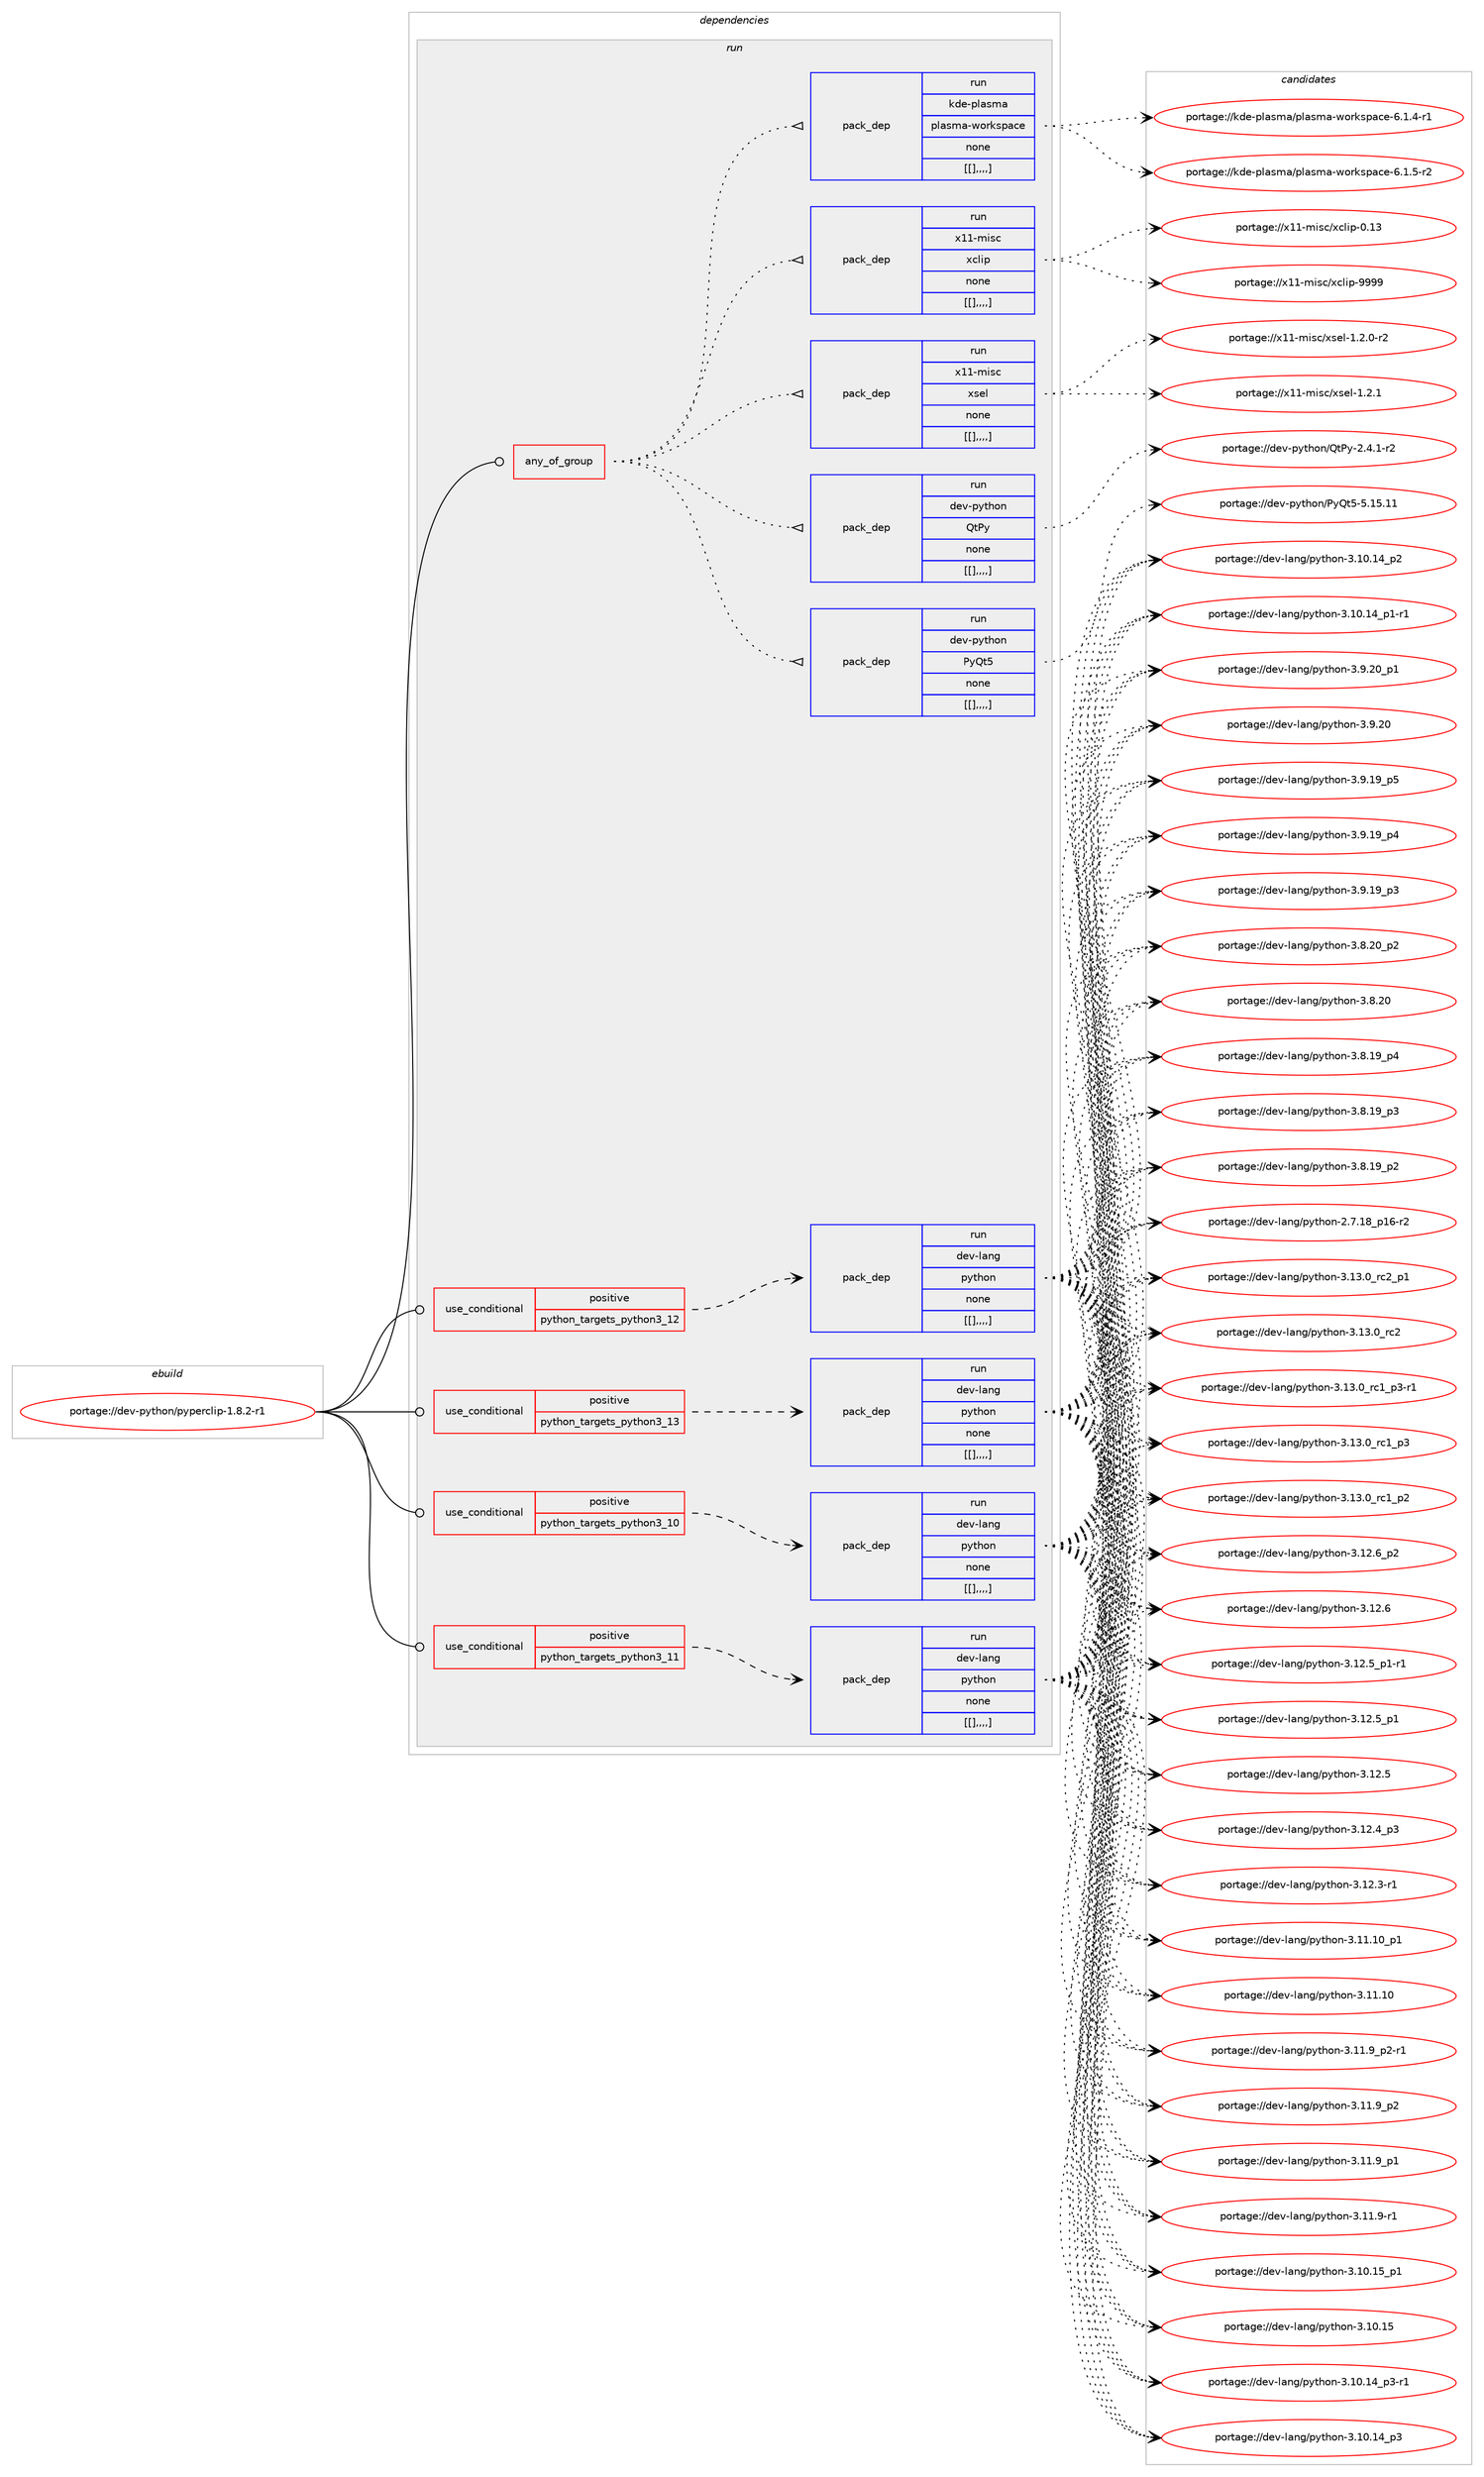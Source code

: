 digraph prolog {

# *************
# Graph options
# *************

newrank=true;
concentrate=true;
compound=true;
graph [rankdir=LR,fontname=Helvetica,fontsize=10,ranksep=1.5];#, ranksep=2.5, nodesep=0.2];
edge  [arrowhead=vee];
node  [fontname=Helvetica,fontsize=10];

# **********
# The ebuild
# **********

subgraph cluster_leftcol {
color=gray;
label=<<i>ebuild</i>>;
id [label="portage://dev-python/pyperclip-1.8.2-r1", color=red, width=4, href="../dev-python/pyperclip-1.8.2-r1.svg"];
}

# ****************
# The dependencies
# ****************

subgraph cluster_midcol {
color=gray;
label=<<i>dependencies</i>>;
subgraph cluster_compile {
fillcolor="#eeeeee";
style=filled;
label=<<i>compile</i>>;
}
subgraph cluster_compileandrun {
fillcolor="#eeeeee";
style=filled;
label=<<i>compile and run</i>>;
}
subgraph cluster_run {
fillcolor="#eeeeee";
style=filled;
label=<<i>run</i>>;
subgraph any1075 {
dependency160134 [label=<<TABLE BORDER="0" CELLBORDER="1" CELLSPACING="0" CELLPADDING="4"><TR><TD CELLPADDING="10">any_of_group</TD></TR></TABLE>>, shape=none, color=red];subgraph pack120105 {
dependency160135 [label=<<TABLE BORDER="0" CELLBORDER="1" CELLSPACING="0" CELLPADDING="4" WIDTH="220"><TR><TD ROWSPAN="6" CELLPADDING="30">pack_dep</TD></TR><TR><TD WIDTH="110">run</TD></TR><TR><TD>x11-misc</TD></TR><TR><TD>xsel</TD></TR><TR><TD>none</TD></TR><TR><TD>[[],,,,]</TD></TR></TABLE>>, shape=none, color=blue];
}
dependency160134:e -> dependency160135:w [weight=20,style="dotted",arrowhead="oinv"];
subgraph pack120106 {
dependency160136 [label=<<TABLE BORDER="0" CELLBORDER="1" CELLSPACING="0" CELLPADDING="4" WIDTH="220"><TR><TD ROWSPAN="6" CELLPADDING="30">pack_dep</TD></TR><TR><TD WIDTH="110">run</TD></TR><TR><TD>x11-misc</TD></TR><TR><TD>xclip</TD></TR><TR><TD>none</TD></TR><TR><TD>[[],,,,]</TD></TR></TABLE>>, shape=none, color=blue];
}
dependency160134:e -> dependency160136:w [weight=20,style="dotted",arrowhead="oinv"];
subgraph pack120107 {
dependency160137 [label=<<TABLE BORDER="0" CELLBORDER="1" CELLSPACING="0" CELLPADDING="4" WIDTH="220"><TR><TD ROWSPAN="6" CELLPADDING="30">pack_dep</TD></TR><TR><TD WIDTH="110">run</TD></TR><TR><TD>kde-plasma</TD></TR><TR><TD>plasma-workspace</TD></TR><TR><TD>none</TD></TR><TR><TD>[[],,,,]</TD></TR></TABLE>>, shape=none, color=blue];
}
dependency160134:e -> dependency160137:w [weight=20,style="dotted",arrowhead="oinv"];
subgraph pack120108 {
dependency160138 [label=<<TABLE BORDER="0" CELLBORDER="1" CELLSPACING="0" CELLPADDING="4" WIDTH="220"><TR><TD ROWSPAN="6" CELLPADDING="30">pack_dep</TD></TR><TR><TD WIDTH="110">run</TD></TR><TR><TD>dev-python</TD></TR><TR><TD>PyQt5</TD></TR><TR><TD>none</TD></TR><TR><TD>[[],,,,]</TD></TR></TABLE>>, shape=none, color=blue];
}
dependency160134:e -> dependency160138:w [weight=20,style="dotted",arrowhead="oinv"];
subgraph pack120109 {
dependency160139 [label=<<TABLE BORDER="0" CELLBORDER="1" CELLSPACING="0" CELLPADDING="4" WIDTH="220"><TR><TD ROWSPAN="6" CELLPADDING="30">pack_dep</TD></TR><TR><TD WIDTH="110">run</TD></TR><TR><TD>dev-python</TD></TR><TR><TD>QtPy</TD></TR><TR><TD>none</TD></TR><TR><TD>[[],,,,]</TD></TR></TABLE>>, shape=none, color=blue];
}
dependency160134:e -> dependency160139:w [weight=20,style="dotted",arrowhead="oinv"];
}
id:e -> dependency160134:w [weight=20,style="solid",arrowhead="odot"];
subgraph cond38804 {
dependency160140 [label=<<TABLE BORDER="0" CELLBORDER="1" CELLSPACING="0" CELLPADDING="4"><TR><TD ROWSPAN="3" CELLPADDING="10">use_conditional</TD></TR><TR><TD>positive</TD></TR><TR><TD>python_targets_python3_10</TD></TR></TABLE>>, shape=none, color=red];
subgraph pack120110 {
dependency160141 [label=<<TABLE BORDER="0" CELLBORDER="1" CELLSPACING="0" CELLPADDING="4" WIDTH="220"><TR><TD ROWSPAN="6" CELLPADDING="30">pack_dep</TD></TR><TR><TD WIDTH="110">run</TD></TR><TR><TD>dev-lang</TD></TR><TR><TD>python</TD></TR><TR><TD>none</TD></TR><TR><TD>[[],,,,]</TD></TR></TABLE>>, shape=none, color=blue];
}
dependency160140:e -> dependency160141:w [weight=20,style="dashed",arrowhead="vee"];
}
id:e -> dependency160140:w [weight=20,style="solid",arrowhead="odot"];
subgraph cond38805 {
dependency160142 [label=<<TABLE BORDER="0" CELLBORDER="1" CELLSPACING="0" CELLPADDING="4"><TR><TD ROWSPAN="3" CELLPADDING="10">use_conditional</TD></TR><TR><TD>positive</TD></TR><TR><TD>python_targets_python3_11</TD></TR></TABLE>>, shape=none, color=red];
subgraph pack120111 {
dependency160143 [label=<<TABLE BORDER="0" CELLBORDER="1" CELLSPACING="0" CELLPADDING="4" WIDTH="220"><TR><TD ROWSPAN="6" CELLPADDING="30">pack_dep</TD></TR><TR><TD WIDTH="110">run</TD></TR><TR><TD>dev-lang</TD></TR><TR><TD>python</TD></TR><TR><TD>none</TD></TR><TR><TD>[[],,,,]</TD></TR></TABLE>>, shape=none, color=blue];
}
dependency160142:e -> dependency160143:w [weight=20,style="dashed",arrowhead="vee"];
}
id:e -> dependency160142:w [weight=20,style="solid",arrowhead="odot"];
subgraph cond38806 {
dependency160144 [label=<<TABLE BORDER="0" CELLBORDER="1" CELLSPACING="0" CELLPADDING="4"><TR><TD ROWSPAN="3" CELLPADDING="10">use_conditional</TD></TR><TR><TD>positive</TD></TR><TR><TD>python_targets_python3_12</TD></TR></TABLE>>, shape=none, color=red];
subgraph pack120112 {
dependency160145 [label=<<TABLE BORDER="0" CELLBORDER="1" CELLSPACING="0" CELLPADDING="4" WIDTH="220"><TR><TD ROWSPAN="6" CELLPADDING="30">pack_dep</TD></TR><TR><TD WIDTH="110">run</TD></TR><TR><TD>dev-lang</TD></TR><TR><TD>python</TD></TR><TR><TD>none</TD></TR><TR><TD>[[],,,,]</TD></TR></TABLE>>, shape=none, color=blue];
}
dependency160144:e -> dependency160145:w [weight=20,style="dashed",arrowhead="vee"];
}
id:e -> dependency160144:w [weight=20,style="solid",arrowhead="odot"];
subgraph cond38807 {
dependency160146 [label=<<TABLE BORDER="0" CELLBORDER="1" CELLSPACING="0" CELLPADDING="4"><TR><TD ROWSPAN="3" CELLPADDING="10">use_conditional</TD></TR><TR><TD>positive</TD></TR><TR><TD>python_targets_python3_13</TD></TR></TABLE>>, shape=none, color=red];
subgraph pack120113 {
dependency160147 [label=<<TABLE BORDER="0" CELLBORDER="1" CELLSPACING="0" CELLPADDING="4" WIDTH="220"><TR><TD ROWSPAN="6" CELLPADDING="30">pack_dep</TD></TR><TR><TD WIDTH="110">run</TD></TR><TR><TD>dev-lang</TD></TR><TR><TD>python</TD></TR><TR><TD>none</TD></TR><TR><TD>[[],,,,]</TD></TR></TABLE>>, shape=none, color=blue];
}
dependency160146:e -> dependency160147:w [weight=20,style="dashed",arrowhead="vee"];
}
id:e -> dependency160146:w [weight=20,style="solid",arrowhead="odot"];
}
}

# **************
# The candidates
# **************

subgraph cluster_choices {
rank=same;
color=gray;
label=<<i>candidates</i>>;

subgraph choice120105 {
color=black;
nodesep=1;
choice1204949451091051159947120115101108454946504649 [label="portage://x11-misc/xsel-1.2.1", color=red, width=4,href="../x11-misc/xsel-1.2.1.svg"];
choice12049494510910511599471201151011084549465046484511450 [label="portage://x11-misc/xsel-1.2.0-r2", color=red, width=4,href="../x11-misc/xsel-1.2.0-r2.svg"];
dependency160135:e -> choice1204949451091051159947120115101108454946504649:w [style=dotted,weight="100"];
dependency160135:e -> choice12049494510910511599471201151011084549465046484511450:w [style=dotted,weight="100"];
}
subgraph choice120106 {
color=black;
nodesep=1;
choice1204949451091051159947120991081051124557575757 [label="portage://x11-misc/xclip-9999", color=red, width=4,href="../x11-misc/xclip-9999.svg"];
choice1204949451091051159947120991081051124548464951 [label="portage://x11-misc/xclip-0.13", color=red, width=4,href="../x11-misc/xclip-0.13.svg"];
dependency160136:e -> choice1204949451091051159947120991081051124557575757:w [style=dotted,weight="100"];
dependency160136:e -> choice1204949451091051159947120991081051124548464951:w [style=dotted,weight="100"];
}
subgraph choice120107 {
color=black;
nodesep=1;
choice1071001014511210897115109974711210897115109974511911111410711511297991014554464946534511450 [label="portage://kde-plasma/plasma-workspace-6.1.5-r2", color=red, width=4,href="../kde-plasma/plasma-workspace-6.1.5-r2.svg"];
choice1071001014511210897115109974711210897115109974511911111410711511297991014554464946524511449 [label="portage://kde-plasma/plasma-workspace-6.1.4-r1", color=red, width=4,href="../kde-plasma/plasma-workspace-6.1.4-r1.svg"];
dependency160137:e -> choice1071001014511210897115109974711210897115109974511911111410711511297991014554464946534511450:w [style=dotted,weight="100"];
dependency160137:e -> choice1071001014511210897115109974711210897115109974511911111410711511297991014554464946524511449:w [style=dotted,weight="100"];
}
subgraph choice120108 {
color=black;
nodesep=1;
choice10010111845112121116104111110478012181116534553464953464949 [label="portage://dev-python/PyQt5-5.15.11", color=red, width=4,href="../dev-python/PyQt5-5.15.11.svg"];
dependency160138:e -> choice10010111845112121116104111110478012181116534553464953464949:w [style=dotted,weight="100"];
}
subgraph choice120109 {
color=black;
nodesep=1;
choice100101118451121211161041111104781116801214550465246494511450 [label="portage://dev-python/QtPy-2.4.1-r2", color=red, width=4,href="../dev-python/QtPy-2.4.1-r2.svg"];
dependency160139:e -> choice100101118451121211161041111104781116801214550465246494511450:w [style=dotted,weight="100"];
}
subgraph choice120110 {
color=black;
nodesep=1;
choice100101118451089711010347112121116104111110455146495146489511499509511249 [label="portage://dev-lang/python-3.13.0_rc2_p1", color=red, width=4,href="../dev-lang/python-3.13.0_rc2_p1.svg"];
choice10010111845108971101034711212111610411111045514649514648951149950 [label="portage://dev-lang/python-3.13.0_rc2", color=red, width=4,href="../dev-lang/python-3.13.0_rc2.svg"];
choice1001011184510897110103471121211161041111104551464951464895114994995112514511449 [label="portage://dev-lang/python-3.13.0_rc1_p3-r1", color=red, width=4,href="../dev-lang/python-3.13.0_rc1_p3-r1.svg"];
choice100101118451089711010347112121116104111110455146495146489511499499511251 [label="portage://dev-lang/python-3.13.0_rc1_p3", color=red, width=4,href="../dev-lang/python-3.13.0_rc1_p3.svg"];
choice100101118451089711010347112121116104111110455146495146489511499499511250 [label="portage://dev-lang/python-3.13.0_rc1_p2", color=red, width=4,href="../dev-lang/python-3.13.0_rc1_p2.svg"];
choice100101118451089711010347112121116104111110455146495046549511250 [label="portage://dev-lang/python-3.12.6_p2", color=red, width=4,href="../dev-lang/python-3.12.6_p2.svg"];
choice10010111845108971101034711212111610411111045514649504654 [label="portage://dev-lang/python-3.12.6", color=red, width=4,href="../dev-lang/python-3.12.6.svg"];
choice1001011184510897110103471121211161041111104551464950465395112494511449 [label="portage://dev-lang/python-3.12.5_p1-r1", color=red, width=4,href="../dev-lang/python-3.12.5_p1-r1.svg"];
choice100101118451089711010347112121116104111110455146495046539511249 [label="portage://dev-lang/python-3.12.5_p1", color=red, width=4,href="../dev-lang/python-3.12.5_p1.svg"];
choice10010111845108971101034711212111610411111045514649504653 [label="portage://dev-lang/python-3.12.5", color=red, width=4,href="../dev-lang/python-3.12.5.svg"];
choice100101118451089711010347112121116104111110455146495046529511251 [label="portage://dev-lang/python-3.12.4_p3", color=red, width=4,href="../dev-lang/python-3.12.4_p3.svg"];
choice100101118451089711010347112121116104111110455146495046514511449 [label="portage://dev-lang/python-3.12.3-r1", color=red, width=4,href="../dev-lang/python-3.12.3-r1.svg"];
choice10010111845108971101034711212111610411111045514649494649489511249 [label="portage://dev-lang/python-3.11.10_p1", color=red, width=4,href="../dev-lang/python-3.11.10_p1.svg"];
choice1001011184510897110103471121211161041111104551464949464948 [label="portage://dev-lang/python-3.11.10", color=red, width=4,href="../dev-lang/python-3.11.10.svg"];
choice1001011184510897110103471121211161041111104551464949465795112504511449 [label="portage://dev-lang/python-3.11.9_p2-r1", color=red, width=4,href="../dev-lang/python-3.11.9_p2-r1.svg"];
choice100101118451089711010347112121116104111110455146494946579511250 [label="portage://dev-lang/python-3.11.9_p2", color=red, width=4,href="../dev-lang/python-3.11.9_p2.svg"];
choice100101118451089711010347112121116104111110455146494946579511249 [label="portage://dev-lang/python-3.11.9_p1", color=red, width=4,href="../dev-lang/python-3.11.9_p1.svg"];
choice100101118451089711010347112121116104111110455146494946574511449 [label="portage://dev-lang/python-3.11.9-r1", color=red, width=4,href="../dev-lang/python-3.11.9-r1.svg"];
choice10010111845108971101034711212111610411111045514649484649539511249 [label="portage://dev-lang/python-3.10.15_p1", color=red, width=4,href="../dev-lang/python-3.10.15_p1.svg"];
choice1001011184510897110103471121211161041111104551464948464953 [label="portage://dev-lang/python-3.10.15", color=red, width=4,href="../dev-lang/python-3.10.15.svg"];
choice100101118451089711010347112121116104111110455146494846495295112514511449 [label="portage://dev-lang/python-3.10.14_p3-r1", color=red, width=4,href="../dev-lang/python-3.10.14_p3-r1.svg"];
choice10010111845108971101034711212111610411111045514649484649529511251 [label="portage://dev-lang/python-3.10.14_p3", color=red, width=4,href="../dev-lang/python-3.10.14_p3.svg"];
choice10010111845108971101034711212111610411111045514649484649529511250 [label="portage://dev-lang/python-3.10.14_p2", color=red, width=4,href="../dev-lang/python-3.10.14_p2.svg"];
choice100101118451089711010347112121116104111110455146494846495295112494511449 [label="portage://dev-lang/python-3.10.14_p1-r1", color=red, width=4,href="../dev-lang/python-3.10.14_p1-r1.svg"];
choice100101118451089711010347112121116104111110455146574650489511249 [label="portage://dev-lang/python-3.9.20_p1", color=red, width=4,href="../dev-lang/python-3.9.20_p1.svg"];
choice10010111845108971101034711212111610411111045514657465048 [label="portage://dev-lang/python-3.9.20", color=red, width=4,href="../dev-lang/python-3.9.20.svg"];
choice100101118451089711010347112121116104111110455146574649579511253 [label="portage://dev-lang/python-3.9.19_p5", color=red, width=4,href="../dev-lang/python-3.9.19_p5.svg"];
choice100101118451089711010347112121116104111110455146574649579511252 [label="portage://dev-lang/python-3.9.19_p4", color=red, width=4,href="../dev-lang/python-3.9.19_p4.svg"];
choice100101118451089711010347112121116104111110455146574649579511251 [label="portage://dev-lang/python-3.9.19_p3", color=red, width=4,href="../dev-lang/python-3.9.19_p3.svg"];
choice100101118451089711010347112121116104111110455146564650489511250 [label="portage://dev-lang/python-3.8.20_p2", color=red, width=4,href="../dev-lang/python-3.8.20_p2.svg"];
choice10010111845108971101034711212111610411111045514656465048 [label="portage://dev-lang/python-3.8.20", color=red, width=4,href="../dev-lang/python-3.8.20.svg"];
choice100101118451089711010347112121116104111110455146564649579511252 [label="portage://dev-lang/python-3.8.19_p4", color=red, width=4,href="../dev-lang/python-3.8.19_p4.svg"];
choice100101118451089711010347112121116104111110455146564649579511251 [label="portage://dev-lang/python-3.8.19_p3", color=red, width=4,href="../dev-lang/python-3.8.19_p3.svg"];
choice100101118451089711010347112121116104111110455146564649579511250 [label="portage://dev-lang/python-3.8.19_p2", color=red, width=4,href="../dev-lang/python-3.8.19_p2.svg"];
choice100101118451089711010347112121116104111110455046554649569511249544511450 [label="portage://dev-lang/python-2.7.18_p16-r2", color=red, width=4,href="../dev-lang/python-2.7.18_p16-r2.svg"];
dependency160141:e -> choice100101118451089711010347112121116104111110455146495146489511499509511249:w [style=dotted,weight="100"];
dependency160141:e -> choice10010111845108971101034711212111610411111045514649514648951149950:w [style=dotted,weight="100"];
dependency160141:e -> choice1001011184510897110103471121211161041111104551464951464895114994995112514511449:w [style=dotted,weight="100"];
dependency160141:e -> choice100101118451089711010347112121116104111110455146495146489511499499511251:w [style=dotted,weight="100"];
dependency160141:e -> choice100101118451089711010347112121116104111110455146495146489511499499511250:w [style=dotted,weight="100"];
dependency160141:e -> choice100101118451089711010347112121116104111110455146495046549511250:w [style=dotted,weight="100"];
dependency160141:e -> choice10010111845108971101034711212111610411111045514649504654:w [style=dotted,weight="100"];
dependency160141:e -> choice1001011184510897110103471121211161041111104551464950465395112494511449:w [style=dotted,weight="100"];
dependency160141:e -> choice100101118451089711010347112121116104111110455146495046539511249:w [style=dotted,weight="100"];
dependency160141:e -> choice10010111845108971101034711212111610411111045514649504653:w [style=dotted,weight="100"];
dependency160141:e -> choice100101118451089711010347112121116104111110455146495046529511251:w [style=dotted,weight="100"];
dependency160141:e -> choice100101118451089711010347112121116104111110455146495046514511449:w [style=dotted,weight="100"];
dependency160141:e -> choice10010111845108971101034711212111610411111045514649494649489511249:w [style=dotted,weight="100"];
dependency160141:e -> choice1001011184510897110103471121211161041111104551464949464948:w [style=dotted,weight="100"];
dependency160141:e -> choice1001011184510897110103471121211161041111104551464949465795112504511449:w [style=dotted,weight="100"];
dependency160141:e -> choice100101118451089711010347112121116104111110455146494946579511250:w [style=dotted,weight="100"];
dependency160141:e -> choice100101118451089711010347112121116104111110455146494946579511249:w [style=dotted,weight="100"];
dependency160141:e -> choice100101118451089711010347112121116104111110455146494946574511449:w [style=dotted,weight="100"];
dependency160141:e -> choice10010111845108971101034711212111610411111045514649484649539511249:w [style=dotted,weight="100"];
dependency160141:e -> choice1001011184510897110103471121211161041111104551464948464953:w [style=dotted,weight="100"];
dependency160141:e -> choice100101118451089711010347112121116104111110455146494846495295112514511449:w [style=dotted,weight="100"];
dependency160141:e -> choice10010111845108971101034711212111610411111045514649484649529511251:w [style=dotted,weight="100"];
dependency160141:e -> choice10010111845108971101034711212111610411111045514649484649529511250:w [style=dotted,weight="100"];
dependency160141:e -> choice100101118451089711010347112121116104111110455146494846495295112494511449:w [style=dotted,weight="100"];
dependency160141:e -> choice100101118451089711010347112121116104111110455146574650489511249:w [style=dotted,weight="100"];
dependency160141:e -> choice10010111845108971101034711212111610411111045514657465048:w [style=dotted,weight="100"];
dependency160141:e -> choice100101118451089711010347112121116104111110455146574649579511253:w [style=dotted,weight="100"];
dependency160141:e -> choice100101118451089711010347112121116104111110455146574649579511252:w [style=dotted,weight="100"];
dependency160141:e -> choice100101118451089711010347112121116104111110455146574649579511251:w [style=dotted,weight="100"];
dependency160141:e -> choice100101118451089711010347112121116104111110455146564650489511250:w [style=dotted,weight="100"];
dependency160141:e -> choice10010111845108971101034711212111610411111045514656465048:w [style=dotted,weight="100"];
dependency160141:e -> choice100101118451089711010347112121116104111110455146564649579511252:w [style=dotted,weight="100"];
dependency160141:e -> choice100101118451089711010347112121116104111110455146564649579511251:w [style=dotted,weight="100"];
dependency160141:e -> choice100101118451089711010347112121116104111110455146564649579511250:w [style=dotted,weight="100"];
dependency160141:e -> choice100101118451089711010347112121116104111110455046554649569511249544511450:w [style=dotted,weight="100"];
}
subgraph choice120111 {
color=black;
nodesep=1;
choice100101118451089711010347112121116104111110455146495146489511499509511249 [label="portage://dev-lang/python-3.13.0_rc2_p1", color=red, width=4,href="../dev-lang/python-3.13.0_rc2_p1.svg"];
choice10010111845108971101034711212111610411111045514649514648951149950 [label="portage://dev-lang/python-3.13.0_rc2", color=red, width=4,href="../dev-lang/python-3.13.0_rc2.svg"];
choice1001011184510897110103471121211161041111104551464951464895114994995112514511449 [label="portage://dev-lang/python-3.13.0_rc1_p3-r1", color=red, width=4,href="../dev-lang/python-3.13.0_rc1_p3-r1.svg"];
choice100101118451089711010347112121116104111110455146495146489511499499511251 [label="portage://dev-lang/python-3.13.0_rc1_p3", color=red, width=4,href="../dev-lang/python-3.13.0_rc1_p3.svg"];
choice100101118451089711010347112121116104111110455146495146489511499499511250 [label="portage://dev-lang/python-3.13.0_rc1_p2", color=red, width=4,href="../dev-lang/python-3.13.0_rc1_p2.svg"];
choice100101118451089711010347112121116104111110455146495046549511250 [label="portage://dev-lang/python-3.12.6_p2", color=red, width=4,href="../dev-lang/python-3.12.6_p2.svg"];
choice10010111845108971101034711212111610411111045514649504654 [label="portage://dev-lang/python-3.12.6", color=red, width=4,href="../dev-lang/python-3.12.6.svg"];
choice1001011184510897110103471121211161041111104551464950465395112494511449 [label="portage://dev-lang/python-3.12.5_p1-r1", color=red, width=4,href="../dev-lang/python-3.12.5_p1-r1.svg"];
choice100101118451089711010347112121116104111110455146495046539511249 [label="portage://dev-lang/python-3.12.5_p1", color=red, width=4,href="../dev-lang/python-3.12.5_p1.svg"];
choice10010111845108971101034711212111610411111045514649504653 [label="portage://dev-lang/python-3.12.5", color=red, width=4,href="../dev-lang/python-3.12.5.svg"];
choice100101118451089711010347112121116104111110455146495046529511251 [label="portage://dev-lang/python-3.12.4_p3", color=red, width=4,href="../dev-lang/python-3.12.4_p3.svg"];
choice100101118451089711010347112121116104111110455146495046514511449 [label="portage://dev-lang/python-3.12.3-r1", color=red, width=4,href="../dev-lang/python-3.12.3-r1.svg"];
choice10010111845108971101034711212111610411111045514649494649489511249 [label="portage://dev-lang/python-3.11.10_p1", color=red, width=4,href="../dev-lang/python-3.11.10_p1.svg"];
choice1001011184510897110103471121211161041111104551464949464948 [label="portage://dev-lang/python-3.11.10", color=red, width=4,href="../dev-lang/python-3.11.10.svg"];
choice1001011184510897110103471121211161041111104551464949465795112504511449 [label="portage://dev-lang/python-3.11.9_p2-r1", color=red, width=4,href="../dev-lang/python-3.11.9_p2-r1.svg"];
choice100101118451089711010347112121116104111110455146494946579511250 [label="portage://dev-lang/python-3.11.9_p2", color=red, width=4,href="../dev-lang/python-3.11.9_p2.svg"];
choice100101118451089711010347112121116104111110455146494946579511249 [label="portage://dev-lang/python-3.11.9_p1", color=red, width=4,href="../dev-lang/python-3.11.9_p1.svg"];
choice100101118451089711010347112121116104111110455146494946574511449 [label="portage://dev-lang/python-3.11.9-r1", color=red, width=4,href="../dev-lang/python-3.11.9-r1.svg"];
choice10010111845108971101034711212111610411111045514649484649539511249 [label="portage://dev-lang/python-3.10.15_p1", color=red, width=4,href="../dev-lang/python-3.10.15_p1.svg"];
choice1001011184510897110103471121211161041111104551464948464953 [label="portage://dev-lang/python-3.10.15", color=red, width=4,href="../dev-lang/python-3.10.15.svg"];
choice100101118451089711010347112121116104111110455146494846495295112514511449 [label="portage://dev-lang/python-3.10.14_p3-r1", color=red, width=4,href="../dev-lang/python-3.10.14_p3-r1.svg"];
choice10010111845108971101034711212111610411111045514649484649529511251 [label="portage://dev-lang/python-3.10.14_p3", color=red, width=4,href="../dev-lang/python-3.10.14_p3.svg"];
choice10010111845108971101034711212111610411111045514649484649529511250 [label="portage://dev-lang/python-3.10.14_p2", color=red, width=4,href="../dev-lang/python-3.10.14_p2.svg"];
choice100101118451089711010347112121116104111110455146494846495295112494511449 [label="portage://dev-lang/python-3.10.14_p1-r1", color=red, width=4,href="../dev-lang/python-3.10.14_p1-r1.svg"];
choice100101118451089711010347112121116104111110455146574650489511249 [label="portage://dev-lang/python-3.9.20_p1", color=red, width=4,href="../dev-lang/python-3.9.20_p1.svg"];
choice10010111845108971101034711212111610411111045514657465048 [label="portage://dev-lang/python-3.9.20", color=red, width=4,href="../dev-lang/python-3.9.20.svg"];
choice100101118451089711010347112121116104111110455146574649579511253 [label="portage://dev-lang/python-3.9.19_p5", color=red, width=4,href="../dev-lang/python-3.9.19_p5.svg"];
choice100101118451089711010347112121116104111110455146574649579511252 [label="portage://dev-lang/python-3.9.19_p4", color=red, width=4,href="../dev-lang/python-3.9.19_p4.svg"];
choice100101118451089711010347112121116104111110455146574649579511251 [label="portage://dev-lang/python-3.9.19_p3", color=red, width=4,href="../dev-lang/python-3.9.19_p3.svg"];
choice100101118451089711010347112121116104111110455146564650489511250 [label="portage://dev-lang/python-3.8.20_p2", color=red, width=4,href="../dev-lang/python-3.8.20_p2.svg"];
choice10010111845108971101034711212111610411111045514656465048 [label="portage://dev-lang/python-3.8.20", color=red, width=4,href="../dev-lang/python-3.8.20.svg"];
choice100101118451089711010347112121116104111110455146564649579511252 [label="portage://dev-lang/python-3.8.19_p4", color=red, width=4,href="../dev-lang/python-3.8.19_p4.svg"];
choice100101118451089711010347112121116104111110455146564649579511251 [label="portage://dev-lang/python-3.8.19_p3", color=red, width=4,href="../dev-lang/python-3.8.19_p3.svg"];
choice100101118451089711010347112121116104111110455146564649579511250 [label="portage://dev-lang/python-3.8.19_p2", color=red, width=4,href="../dev-lang/python-3.8.19_p2.svg"];
choice100101118451089711010347112121116104111110455046554649569511249544511450 [label="portage://dev-lang/python-2.7.18_p16-r2", color=red, width=4,href="../dev-lang/python-2.7.18_p16-r2.svg"];
dependency160143:e -> choice100101118451089711010347112121116104111110455146495146489511499509511249:w [style=dotted,weight="100"];
dependency160143:e -> choice10010111845108971101034711212111610411111045514649514648951149950:w [style=dotted,weight="100"];
dependency160143:e -> choice1001011184510897110103471121211161041111104551464951464895114994995112514511449:w [style=dotted,weight="100"];
dependency160143:e -> choice100101118451089711010347112121116104111110455146495146489511499499511251:w [style=dotted,weight="100"];
dependency160143:e -> choice100101118451089711010347112121116104111110455146495146489511499499511250:w [style=dotted,weight="100"];
dependency160143:e -> choice100101118451089711010347112121116104111110455146495046549511250:w [style=dotted,weight="100"];
dependency160143:e -> choice10010111845108971101034711212111610411111045514649504654:w [style=dotted,weight="100"];
dependency160143:e -> choice1001011184510897110103471121211161041111104551464950465395112494511449:w [style=dotted,weight="100"];
dependency160143:e -> choice100101118451089711010347112121116104111110455146495046539511249:w [style=dotted,weight="100"];
dependency160143:e -> choice10010111845108971101034711212111610411111045514649504653:w [style=dotted,weight="100"];
dependency160143:e -> choice100101118451089711010347112121116104111110455146495046529511251:w [style=dotted,weight="100"];
dependency160143:e -> choice100101118451089711010347112121116104111110455146495046514511449:w [style=dotted,weight="100"];
dependency160143:e -> choice10010111845108971101034711212111610411111045514649494649489511249:w [style=dotted,weight="100"];
dependency160143:e -> choice1001011184510897110103471121211161041111104551464949464948:w [style=dotted,weight="100"];
dependency160143:e -> choice1001011184510897110103471121211161041111104551464949465795112504511449:w [style=dotted,weight="100"];
dependency160143:e -> choice100101118451089711010347112121116104111110455146494946579511250:w [style=dotted,weight="100"];
dependency160143:e -> choice100101118451089711010347112121116104111110455146494946579511249:w [style=dotted,weight="100"];
dependency160143:e -> choice100101118451089711010347112121116104111110455146494946574511449:w [style=dotted,weight="100"];
dependency160143:e -> choice10010111845108971101034711212111610411111045514649484649539511249:w [style=dotted,weight="100"];
dependency160143:e -> choice1001011184510897110103471121211161041111104551464948464953:w [style=dotted,weight="100"];
dependency160143:e -> choice100101118451089711010347112121116104111110455146494846495295112514511449:w [style=dotted,weight="100"];
dependency160143:e -> choice10010111845108971101034711212111610411111045514649484649529511251:w [style=dotted,weight="100"];
dependency160143:e -> choice10010111845108971101034711212111610411111045514649484649529511250:w [style=dotted,weight="100"];
dependency160143:e -> choice100101118451089711010347112121116104111110455146494846495295112494511449:w [style=dotted,weight="100"];
dependency160143:e -> choice100101118451089711010347112121116104111110455146574650489511249:w [style=dotted,weight="100"];
dependency160143:e -> choice10010111845108971101034711212111610411111045514657465048:w [style=dotted,weight="100"];
dependency160143:e -> choice100101118451089711010347112121116104111110455146574649579511253:w [style=dotted,weight="100"];
dependency160143:e -> choice100101118451089711010347112121116104111110455146574649579511252:w [style=dotted,weight="100"];
dependency160143:e -> choice100101118451089711010347112121116104111110455146574649579511251:w [style=dotted,weight="100"];
dependency160143:e -> choice100101118451089711010347112121116104111110455146564650489511250:w [style=dotted,weight="100"];
dependency160143:e -> choice10010111845108971101034711212111610411111045514656465048:w [style=dotted,weight="100"];
dependency160143:e -> choice100101118451089711010347112121116104111110455146564649579511252:w [style=dotted,weight="100"];
dependency160143:e -> choice100101118451089711010347112121116104111110455146564649579511251:w [style=dotted,weight="100"];
dependency160143:e -> choice100101118451089711010347112121116104111110455146564649579511250:w [style=dotted,weight="100"];
dependency160143:e -> choice100101118451089711010347112121116104111110455046554649569511249544511450:w [style=dotted,weight="100"];
}
subgraph choice120112 {
color=black;
nodesep=1;
choice100101118451089711010347112121116104111110455146495146489511499509511249 [label="portage://dev-lang/python-3.13.0_rc2_p1", color=red, width=4,href="../dev-lang/python-3.13.0_rc2_p1.svg"];
choice10010111845108971101034711212111610411111045514649514648951149950 [label="portage://dev-lang/python-3.13.0_rc2", color=red, width=4,href="../dev-lang/python-3.13.0_rc2.svg"];
choice1001011184510897110103471121211161041111104551464951464895114994995112514511449 [label="portage://dev-lang/python-3.13.0_rc1_p3-r1", color=red, width=4,href="../dev-lang/python-3.13.0_rc1_p3-r1.svg"];
choice100101118451089711010347112121116104111110455146495146489511499499511251 [label="portage://dev-lang/python-3.13.0_rc1_p3", color=red, width=4,href="../dev-lang/python-3.13.0_rc1_p3.svg"];
choice100101118451089711010347112121116104111110455146495146489511499499511250 [label="portage://dev-lang/python-3.13.0_rc1_p2", color=red, width=4,href="../dev-lang/python-3.13.0_rc1_p2.svg"];
choice100101118451089711010347112121116104111110455146495046549511250 [label="portage://dev-lang/python-3.12.6_p2", color=red, width=4,href="../dev-lang/python-3.12.6_p2.svg"];
choice10010111845108971101034711212111610411111045514649504654 [label="portage://dev-lang/python-3.12.6", color=red, width=4,href="../dev-lang/python-3.12.6.svg"];
choice1001011184510897110103471121211161041111104551464950465395112494511449 [label="portage://dev-lang/python-3.12.5_p1-r1", color=red, width=4,href="../dev-lang/python-3.12.5_p1-r1.svg"];
choice100101118451089711010347112121116104111110455146495046539511249 [label="portage://dev-lang/python-3.12.5_p1", color=red, width=4,href="../dev-lang/python-3.12.5_p1.svg"];
choice10010111845108971101034711212111610411111045514649504653 [label="portage://dev-lang/python-3.12.5", color=red, width=4,href="../dev-lang/python-3.12.5.svg"];
choice100101118451089711010347112121116104111110455146495046529511251 [label="portage://dev-lang/python-3.12.4_p3", color=red, width=4,href="../dev-lang/python-3.12.4_p3.svg"];
choice100101118451089711010347112121116104111110455146495046514511449 [label="portage://dev-lang/python-3.12.3-r1", color=red, width=4,href="../dev-lang/python-3.12.3-r1.svg"];
choice10010111845108971101034711212111610411111045514649494649489511249 [label="portage://dev-lang/python-3.11.10_p1", color=red, width=4,href="../dev-lang/python-3.11.10_p1.svg"];
choice1001011184510897110103471121211161041111104551464949464948 [label="portage://dev-lang/python-3.11.10", color=red, width=4,href="../dev-lang/python-3.11.10.svg"];
choice1001011184510897110103471121211161041111104551464949465795112504511449 [label="portage://dev-lang/python-3.11.9_p2-r1", color=red, width=4,href="../dev-lang/python-3.11.9_p2-r1.svg"];
choice100101118451089711010347112121116104111110455146494946579511250 [label="portage://dev-lang/python-3.11.9_p2", color=red, width=4,href="../dev-lang/python-3.11.9_p2.svg"];
choice100101118451089711010347112121116104111110455146494946579511249 [label="portage://dev-lang/python-3.11.9_p1", color=red, width=4,href="../dev-lang/python-3.11.9_p1.svg"];
choice100101118451089711010347112121116104111110455146494946574511449 [label="portage://dev-lang/python-3.11.9-r1", color=red, width=4,href="../dev-lang/python-3.11.9-r1.svg"];
choice10010111845108971101034711212111610411111045514649484649539511249 [label="portage://dev-lang/python-3.10.15_p1", color=red, width=4,href="../dev-lang/python-3.10.15_p1.svg"];
choice1001011184510897110103471121211161041111104551464948464953 [label="portage://dev-lang/python-3.10.15", color=red, width=4,href="../dev-lang/python-3.10.15.svg"];
choice100101118451089711010347112121116104111110455146494846495295112514511449 [label="portage://dev-lang/python-3.10.14_p3-r1", color=red, width=4,href="../dev-lang/python-3.10.14_p3-r1.svg"];
choice10010111845108971101034711212111610411111045514649484649529511251 [label="portage://dev-lang/python-3.10.14_p3", color=red, width=4,href="../dev-lang/python-3.10.14_p3.svg"];
choice10010111845108971101034711212111610411111045514649484649529511250 [label="portage://dev-lang/python-3.10.14_p2", color=red, width=4,href="../dev-lang/python-3.10.14_p2.svg"];
choice100101118451089711010347112121116104111110455146494846495295112494511449 [label="portage://dev-lang/python-3.10.14_p1-r1", color=red, width=4,href="../dev-lang/python-3.10.14_p1-r1.svg"];
choice100101118451089711010347112121116104111110455146574650489511249 [label="portage://dev-lang/python-3.9.20_p1", color=red, width=4,href="../dev-lang/python-3.9.20_p1.svg"];
choice10010111845108971101034711212111610411111045514657465048 [label="portage://dev-lang/python-3.9.20", color=red, width=4,href="../dev-lang/python-3.9.20.svg"];
choice100101118451089711010347112121116104111110455146574649579511253 [label="portage://dev-lang/python-3.9.19_p5", color=red, width=4,href="../dev-lang/python-3.9.19_p5.svg"];
choice100101118451089711010347112121116104111110455146574649579511252 [label="portage://dev-lang/python-3.9.19_p4", color=red, width=4,href="../dev-lang/python-3.9.19_p4.svg"];
choice100101118451089711010347112121116104111110455146574649579511251 [label="portage://dev-lang/python-3.9.19_p3", color=red, width=4,href="../dev-lang/python-3.9.19_p3.svg"];
choice100101118451089711010347112121116104111110455146564650489511250 [label="portage://dev-lang/python-3.8.20_p2", color=red, width=4,href="../dev-lang/python-3.8.20_p2.svg"];
choice10010111845108971101034711212111610411111045514656465048 [label="portage://dev-lang/python-3.8.20", color=red, width=4,href="../dev-lang/python-3.8.20.svg"];
choice100101118451089711010347112121116104111110455146564649579511252 [label="portage://dev-lang/python-3.8.19_p4", color=red, width=4,href="../dev-lang/python-3.8.19_p4.svg"];
choice100101118451089711010347112121116104111110455146564649579511251 [label="portage://dev-lang/python-3.8.19_p3", color=red, width=4,href="../dev-lang/python-3.8.19_p3.svg"];
choice100101118451089711010347112121116104111110455146564649579511250 [label="portage://dev-lang/python-3.8.19_p2", color=red, width=4,href="../dev-lang/python-3.8.19_p2.svg"];
choice100101118451089711010347112121116104111110455046554649569511249544511450 [label="portage://dev-lang/python-2.7.18_p16-r2", color=red, width=4,href="../dev-lang/python-2.7.18_p16-r2.svg"];
dependency160145:e -> choice100101118451089711010347112121116104111110455146495146489511499509511249:w [style=dotted,weight="100"];
dependency160145:e -> choice10010111845108971101034711212111610411111045514649514648951149950:w [style=dotted,weight="100"];
dependency160145:e -> choice1001011184510897110103471121211161041111104551464951464895114994995112514511449:w [style=dotted,weight="100"];
dependency160145:e -> choice100101118451089711010347112121116104111110455146495146489511499499511251:w [style=dotted,weight="100"];
dependency160145:e -> choice100101118451089711010347112121116104111110455146495146489511499499511250:w [style=dotted,weight="100"];
dependency160145:e -> choice100101118451089711010347112121116104111110455146495046549511250:w [style=dotted,weight="100"];
dependency160145:e -> choice10010111845108971101034711212111610411111045514649504654:w [style=dotted,weight="100"];
dependency160145:e -> choice1001011184510897110103471121211161041111104551464950465395112494511449:w [style=dotted,weight="100"];
dependency160145:e -> choice100101118451089711010347112121116104111110455146495046539511249:w [style=dotted,weight="100"];
dependency160145:e -> choice10010111845108971101034711212111610411111045514649504653:w [style=dotted,weight="100"];
dependency160145:e -> choice100101118451089711010347112121116104111110455146495046529511251:w [style=dotted,weight="100"];
dependency160145:e -> choice100101118451089711010347112121116104111110455146495046514511449:w [style=dotted,weight="100"];
dependency160145:e -> choice10010111845108971101034711212111610411111045514649494649489511249:w [style=dotted,weight="100"];
dependency160145:e -> choice1001011184510897110103471121211161041111104551464949464948:w [style=dotted,weight="100"];
dependency160145:e -> choice1001011184510897110103471121211161041111104551464949465795112504511449:w [style=dotted,weight="100"];
dependency160145:e -> choice100101118451089711010347112121116104111110455146494946579511250:w [style=dotted,weight="100"];
dependency160145:e -> choice100101118451089711010347112121116104111110455146494946579511249:w [style=dotted,weight="100"];
dependency160145:e -> choice100101118451089711010347112121116104111110455146494946574511449:w [style=dotted,weight="100"];
dependency160145:e -> choice10010111845108971101034711212111610411111045514649484649539511249:w [style=dotted,weight="100"];
dependency160145:e -> choice1001011184510897110103471121211161041111104551464948464953:w [style=dotted,weight="100"];
dependency160145:e -> choice100101118451089711010347112121116104111110455146494846495295112514511449:w [style=dotted,weight="100"];
dependency160145:e -> choice10010111845108971101034711212111610411111045514649484649529511251:w [style=dotted,weight="100"];
dependency160145:e -> choice10010111845108971101034711212111610411111045514649484649529511250:w [style=dotted,weight="100"];
dependency160145:e -> choice100101118451089711010347112121116104111110455146494846495295112494511449:w [style=dotted,weight="100"];
dependency160145:e -> choice100101118451089711010347112121116104111110455146574650489511249:w [style=dotted,weight="100"];
dependency160145:e -> choice10010111845108971101034711212111610411111045514657465048:w [style=dotted,weight="100"];
dependency160145:e -> choice100101118451089711010347112121116104111110455146574649579511253:w [style=dotted,weight="100"];
dependency160145:e -> choice100101118451089711010347112121116104111110455146574649579511252:w [style=dotted,weight="100"];
dependency160145:e -> choice100101118451089711010347112121116104111110455146574649579511251:w [style=dotted,weight="100"];
dependency160145:e -> choice100101118451089711010347112121116104111110455146564650489511250:w [style=dotted,weight="100"];
dependency160145:e -> choice10010111845108971101034711212111610411111045514656465048:w [style=dotted,weight="100"];
dependency160145:e -> choice100101118451089711010347112121116104111110455146564649579511252:w [style=dotted,weight="100"];
dependency160145:e -> choice100101118451089711010347112121116104111110455146564649579511251:w [style=dotted,weight="100"];
dependency160145:e -> choice100101118451089711010347112121116104111110455146564649579511250:w [style=dotted,weight="100"];
dependency160145:e -> choice100101118451089711010347112121116104111110455046554649569511249544511450:w [style=dotted,weight="100"];
}
subgraph choice120113 {
color=black;
nodesep=1;
choice100101118451089711010347112121116104111110455146495146489511499509511249 [label="portage://dev-lang/python-3.13.0_rc2_p1", color=red, width=4,href="../dev-lang/python-3.13.0_rc2_p1.svg"];
choice10010111845108971101034711212111610411111045514649514648951149950 [label="portage://dev-lang/python-3.13.0_rc2", color=red, width=4,href="../dev-lang/python-3.13.0_rc2.svg"];
choice1001011184510897110103471121211161041111104551464951464895114994995112514511449 [label="portage://dev-lang/python-3.13.0_rc1_p3-r1", color=red, width=4,href="../dev-lang/python-3.13.0_rc1_p3-r1.svg"];
choice100101118451089711010347112121116104111110455146495146489511499499511251 [label="portage://dev-lang/python-3.13.0_rc1_p3", color=red, width=4,href="../dev-lang/python-3.13.0_rc1_p3.svg"];
choice100101118451089711010347112121116104111110455146495146489511499499511250 [label="portage://dev-lang/python-3.13.0_rc1_p2", color=red, width=4,href="../dev-lang/python-3.13.0_rc1_p2.svg"];
choice100101118451089711010347112121116104111110455146495046549511250 [label="portage://dev-lang/python-3.12.6_p2", color=red, width=4,href="../dev-lang/python-3.12.6_p2.svg"];
choice10010111845108971101034711212111610411111045514649504654 [label="portage://dev-lang/python-3.12.6", color=red, width=4,href="../dev-lang/python-3.12.6.svg"];
choice1001011184510897110103471121211161041111104551464950465395112494511449 [label="portage://dev-lang/python-3.12.5_p1-r1", color=red, width=4,href="../dev-lang/python-3.12.5_p1-r1.svg"];
choice100101118451089711010347112121116104111110455146495046539511249 [label="portage://dev-lang/python-3.12.5_p1", color=red, width=4,href="../dev-lang/python-3.12.5_p1.svg"];
choice10010111845108971101034711212111610411111045514649504653 [label="portage://dev-lang/python-3.12.5", color=red, width=4,href="../dev-lang/python-3.12.5.svg"];
choice100101118451089711010347112121116104111110455146495046529511251 [label="portage://dev-lang/python-3.12.4_p3", color=red, width=4,href="../dev-lang/python-3.12.4_p3.svg"];
choice100101118451089711010347112121116104111110455146495046514511449 [label="portage://dev-lang/python-3.12.3-r1", color=red, width=4,href="../dev-lang/python-3.12.3-r1.svg"];
choice10010111845108971101034711212111610411111045514649494649489511249 [label="portage://dev-lang/python-3.11.10_p1", color=red, width=4,href="../dev-lang/python-3.11.10_p1.svg"];
choice1001011184510897110103471121211161041111104551464949464948 [label="portage://dev-lang/python-3.11.10", color=red, width=4,href="../dev-lang/python-3.11.10.svg"];
choice1001011184510897110103471121211161041111104551464949465795112504511449 [label="portage://dev-lang/python-3.11.9_p2-r1", color=red, width=4,href="../dev-lang/python-3.11.9_p2-r1.svg"];
choice100101118451089711010347112121116104111110455146494946579511250 [label="portage://dev-lang/python-3.11.9_p2", color=red, width=4,href="../dev-lang/python-3.11.9_p2.svg"];
choice100101118451089711010347112121116104111110455146494946579511249 [label="portage://dev-lang/python-3.11.9_p1", color=red, width=4,href="../dev-lang/python-3.11.9_p1.svg"];
choice100101118451089711010347112121116104111110455146494946574511449 [label="portage://dev-lang/python-3.11.9-r1", color=red, width=4,href="../dev-lang/python-3.11.9-r1.svg"];
choice10010111845108971101034711212111610411111045514649484649539511249 [label="portage://dev-lang/python-3.10.15_p1", color=red, width=4,href="../dev-lang/python-3.10.15_p1.svg"];
choice1001011184510897110103471121211161041111104551464948464953 [label="portage://dev-lang/python-3.10.15", color=red, width=4,href="../dev-lang/python-3.10.15.svg"];
choice100101118451089711010347112121116104111110455146494846495295112514511449 [label="portage://dev-lang/python-3.10.14_p3-r1", color=red, width=4,href="../dev-lang/python-3.10.14_p3-r1.svg"];
choice10010111845108971101034711212111610411111045514649484649529511251 [label="portage://dev-lang/python-3.10.14_p3", color=red, width=4,href="../dev-lang/python-3.10.14_p3.svg"];
choice10010111845108971101034711212111610411111045514649484649529511250 [label="portage://dev-lang/python-3.10.14_p2", color=red, width=4,href="../dev-lang/python-3.10.14_p2.svg"];
choice100101118451089711010347112121116104111110455146494846495295112494511449 [label="portage://dev-lang/python-3.10.14_p1-r1", color=red, width=4,href="../dev-lang/python-3.10.14_p1-r1.svg"];
choice100101118451089711010347112121116104111110455146574650489511249 [label="portage://dev-lang/python-3.9.20_p1", color=red, width=4,href="../dev-lang/python-3.9.20_p1.svg"];
choice10010111845108971101034711212111610411111045514657465048 [label="portage://dev-lang/python-3.9.20", color=red, width=4,href="../dev-lang/python-3.9.20.svg"];
choice100101118451089711010347112121116104111110455146574649579511253 [label="portage://dev-lang/python-3.9.19_p5", color=red, width=4,href="../dev-lang/python-3.9.19_p5.svg"];
choice100101118451089711010347112121116104111110455146574649579511252 [label="portage://dev-lang/python-3.9.19_p4", color=red, width=4,href="../dev-lang/python-3.9.19_p4.svg"];
choice100101118451089711010347112121116104111110455146574649579511251 [label="portage://dev-lang/python-3.9.19_p3", color=red, width=4,href="../dev-lang/python-3.9.19_p3.svg"];
choice100101118451089711010347112121116104111110455146564650489511250 [label="portage://dev-lang/python-3.8.20_p2", color=red, width=4,href="../dev-lang/python-3.8.20_p2.svg"];
choice10010111845108971101034711212111610411111045514656465048 [label="portage://dev-lang/python-3.8.20", color=red, width=4,href="../dev-lang/python-3.8.20.svg"];
choice100101118451089711010347112121116104111110455146564649579511252 [label="portage://dev-lang/python-3.8.19_p4", color=red, width=4,href="../dev-lang/python-3.8.19_p4.svg"];
choice100101118451089711010347112121116104111110455146564649579511251 [label="portage://dev-lang/python-3.8.19_p3", color=red, width=4,href="../dev-lang/python-3.8.19_p3.svg"];
choice100101118451089711010347112121116104111110455146564649579511250 [label="portage://dev-lang/python-3.8.19_p2", color=red, width=4,href="../dev-lang/python-3.8.19_p2.svg"];
choice100101118451089711010347112121116104111110455046554649569511249544511450 [label="portage://dev-lang/python-2.7.18_p16-r2", color=red, width=4,href="../dev-lang/python-2.7.18_p16-r2.svg"];
dependency160147:e -> choice100101118451089711010347112121116104111110455146495146489511499509511249:w [style=dotted,weight="100"];
dependency160147:e -> choice10010111845108971101034711212111610411111045514649514648951149950:w [style=dotted,weight="100"];
dependency160147:e -> choice1001011184510897110103471121211161041111104551464951464895114994995112514511449:w [style=dotted,weight="100"];
dependency160147:e -> choice100101118451089711010347112121116104111110455146495146489511499499511251:w [style=dotted,weight="100"];
dependency160147:e -> choice100101118451089711010347112121116104111110455146495146489511499499511250:w [style=dotted,weight="100"];
dependency160147:e -> choice100101118451089711010347112121116104111110455146495046549511250:w [style=dotted,weight="100"];
dependency160147:e -> choice10010111845108971101034711212111610411111045514649504654:w [style=dotted,weight="100"];
dependency160147:e -> choice1001011184510897110103471121211161041111104551464950465395112494511449:w [style=dotted,weight="100"];
dependency160147:e -> choice100101118451089711010347112121116104111110455146495046539511249:w [style=dotted,weight="100"];
dependency160147:e -> choice10010111845108971101034711212111610411111045514649504653:w [style=dotted,weight="100"];
dependency160147:e -> choice100101118451089711010347112121116104111110455146495046529511251:w [style=dotted,weight="100"];
dependency160147:e -> choice100101118451089711010347112121116104111110455146495046514511449:w [style=dotted,weight="100"];
dependency160147:e -> choice10010111845108971101034711212111610411111045514649494649489511249:w [style=dotted,weight="100"];
dependency160147:e -> choice1001011184510897110103471121211161041111104551464949464948:w [style=dotted,weight="100"];
dependency160147:e -> choice1001011184510897110103471121211161041111104551464949465795112504511449:w [style=dotted,weight="100"];
dependency160147:e -> choice100101118451089711010347112121116104111110455146494946579511250:w [style=dotted,weight="100"];
dependency160147:e -> choice100101118451089711010347112121116104111110455146494946579511249:w [style=dotted,weight="100"];
dependency160147:e -> choice100101118451089711010347112121116104111110455146494946574511449:w [style=dotted,weight="100"];
dependency160147:e -> choice10010111845108971101034711212111610411111045514649484649539511249:w [style=dotted,weight="100"];
dependency160147:e -> choice1001011184510897110103471121211161041111104551464948464953:w [style=dotted,weight="100"];
dependency160147:e -> choice100101118451089711010347112121116104111110455146494846495295112514511449:w [style=dotted,weight="100"];
dependency160147:e -> choice10010111845108971101034711212111610411111045514649484649529511251:w [style=dotted,weight="100"];
dependency160147:e -> choice10010111845108971101034711212111610411111045514649484649529511250:w [style=dotted,weight="100"];
dependency160147:e -> choice100101118451089711010347112121116104111110455146494846495295112494511449:w [style=dotted,weight="100"];
dependency160147:e -> choice100101118451089711010347112121116104111110455146574650489511249:w [style=dotted,weight="100"];
dependency160147:e -> choice10010111845108971101034711212111610411111045514657465048:w [style=dotted,weight="100"];
dependency160147:e -> choice100101118451089711010347112121116104111110455146574649579511253:w [style=dotted,weight="100"];
dependency160147:e -> choice100101118451089711010347112121116104111110455146574649579511252:w [style=dotted,weight="100"];
dependency160147:e -> choice100101118451089711010347112121116104111110455146574649579511251:w [style=dotted,weight="100"];
dependency160147:e -> choice100101118451089711010347112121116104111110455146564650489511250:w [style=dotted,weight="100"];
dependency160147:e -> choice10010111845108971101034711212111610411111045514656465048:w [style=dotted,weight="100"];
dependency160147:e -> choice100101118451089711010347112121116104111110455146564649579511252:w [style=dotted,weight="100"];
dependency160147:e -> choice100101118451089711010347112121116104111110455146564649579511251:w [style=dotted,weight="100"];
dependency160147:e -> choice100101118451089711010347112121116104111110455146564649579511250:w [style=dotted,weight="100"];
dependency160147:e -> choice100101118451089711010347112121116104111110455046554649569511249544511450:w [style=dotted,weight="100"];
}
}

}
